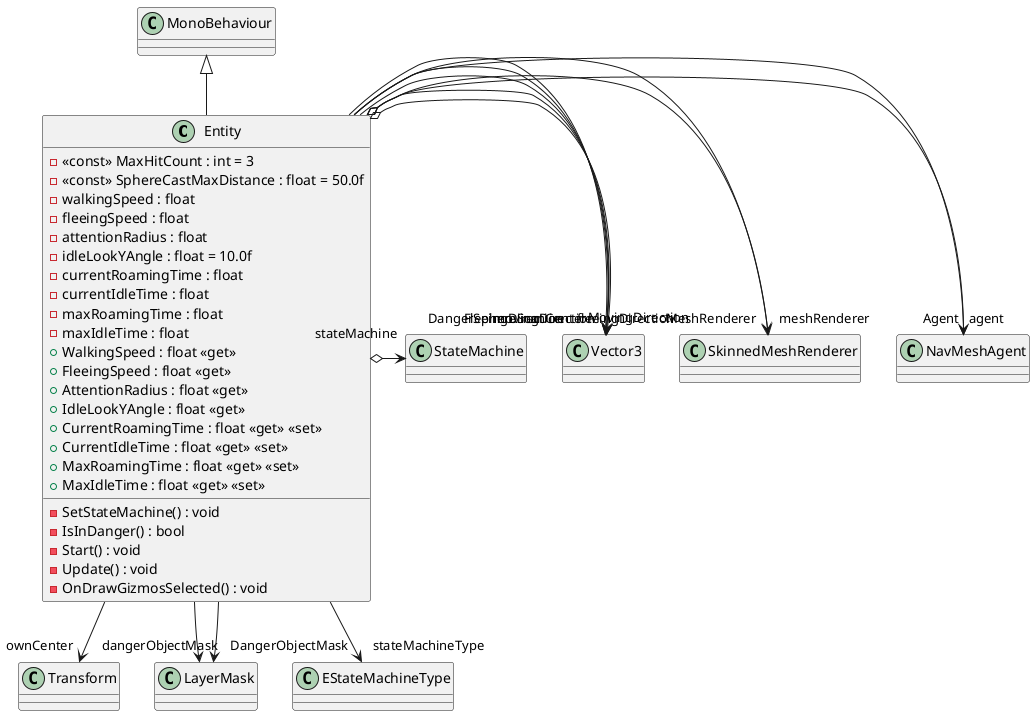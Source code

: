 @startuml
class Entity {
    - <<const>> MaxHitCount : int = 3
    - <<const>> SphereCastMaxDistance : float = 50.0f
    - walkingSpeed : float
    - fleeingSpeed : float
    - attentionRadius : float
    - idleLookYAngle : float = 10.0f
    - currentRoamingTime : float
    - currentIdleTime : float
    - maxRoamingTime : float
    - maxIdleTime : float
    + WalkingSpeed : float <<get>>
    + FleeingSpeed : float <<get>>
    + AttentionRadius : float <<get>>
    + IdleLookYAngle : float <<get>>
    + CurrentRoamingTime : float <<get>> <<set>>
    + CurrentIdleTime : float <<get>> <<set>>
    + MaxRoamingTime : float <<get>> <<set>>
    + MaxIdleTime : float <<get>> <<set>>
    - SetStateMachine() : void
    - IsInDanger() : bool
    - Start() : void
    - Update() : void
    - OnDrawGizmosSelected() : void
}
MonoBehaviour <|-- Entity
Entity o-> "agent" NavMeshAgent
Entity o-> "meshRenderer" SkinnedMeshRenderer
Entity --> "ownCenter" Transform
Entity --> "dangerObjectMask" LayerMask
Entity --> "stateMachineType" EStateMachineType
Entity o-> "movingDirection" Vector3
Entity o-> "fleeingDirection" Vector3
Entity o-> "stateMachine" StateMachine
Entity --> "Agent" NavMeshAgent
Entity --> "MeshRenderer" SkinnedMeshRenderer
Entity --> "DangerObjectMask" LayerMask
Entity --> "MovingDirection" Vector3
Entity --> "FleeingDirection" Vector3
Entity --> "DangerSphereScanCenter" Vector3
@enduml
